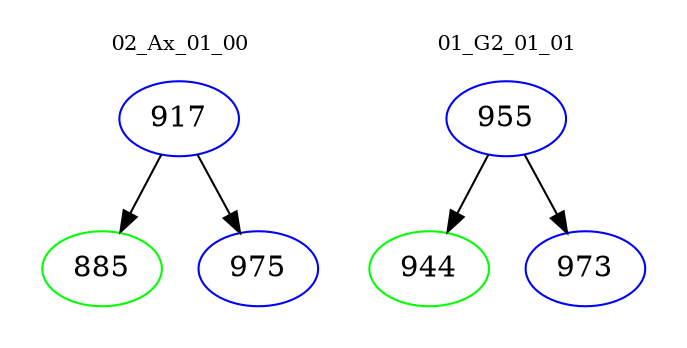 digraph{
subgraph cluster_0 {
color = white
label = "02_Ax_01_00";
fontsize=10;
T0_917 [label="917", color="blue"]
T0_917 -> T0_885 [color="black"]
T0_885 [label="885", color="green"]
T0_917 -> T0_975 [color="black"]
T0_975 [label="975", color="blue"]
}
subgraph cluster_1 {
color = white
label = "01_G2_01_01";
fontsize=10;
T1_955 [label="955", color="blue"]
T1_955 -> T1_944 [color="black"]
T1_944 [label="944", color="green"]
T1_955 -> T1_973 [color="black"]
T1_973 [label="973", color="blue"]
}
}
